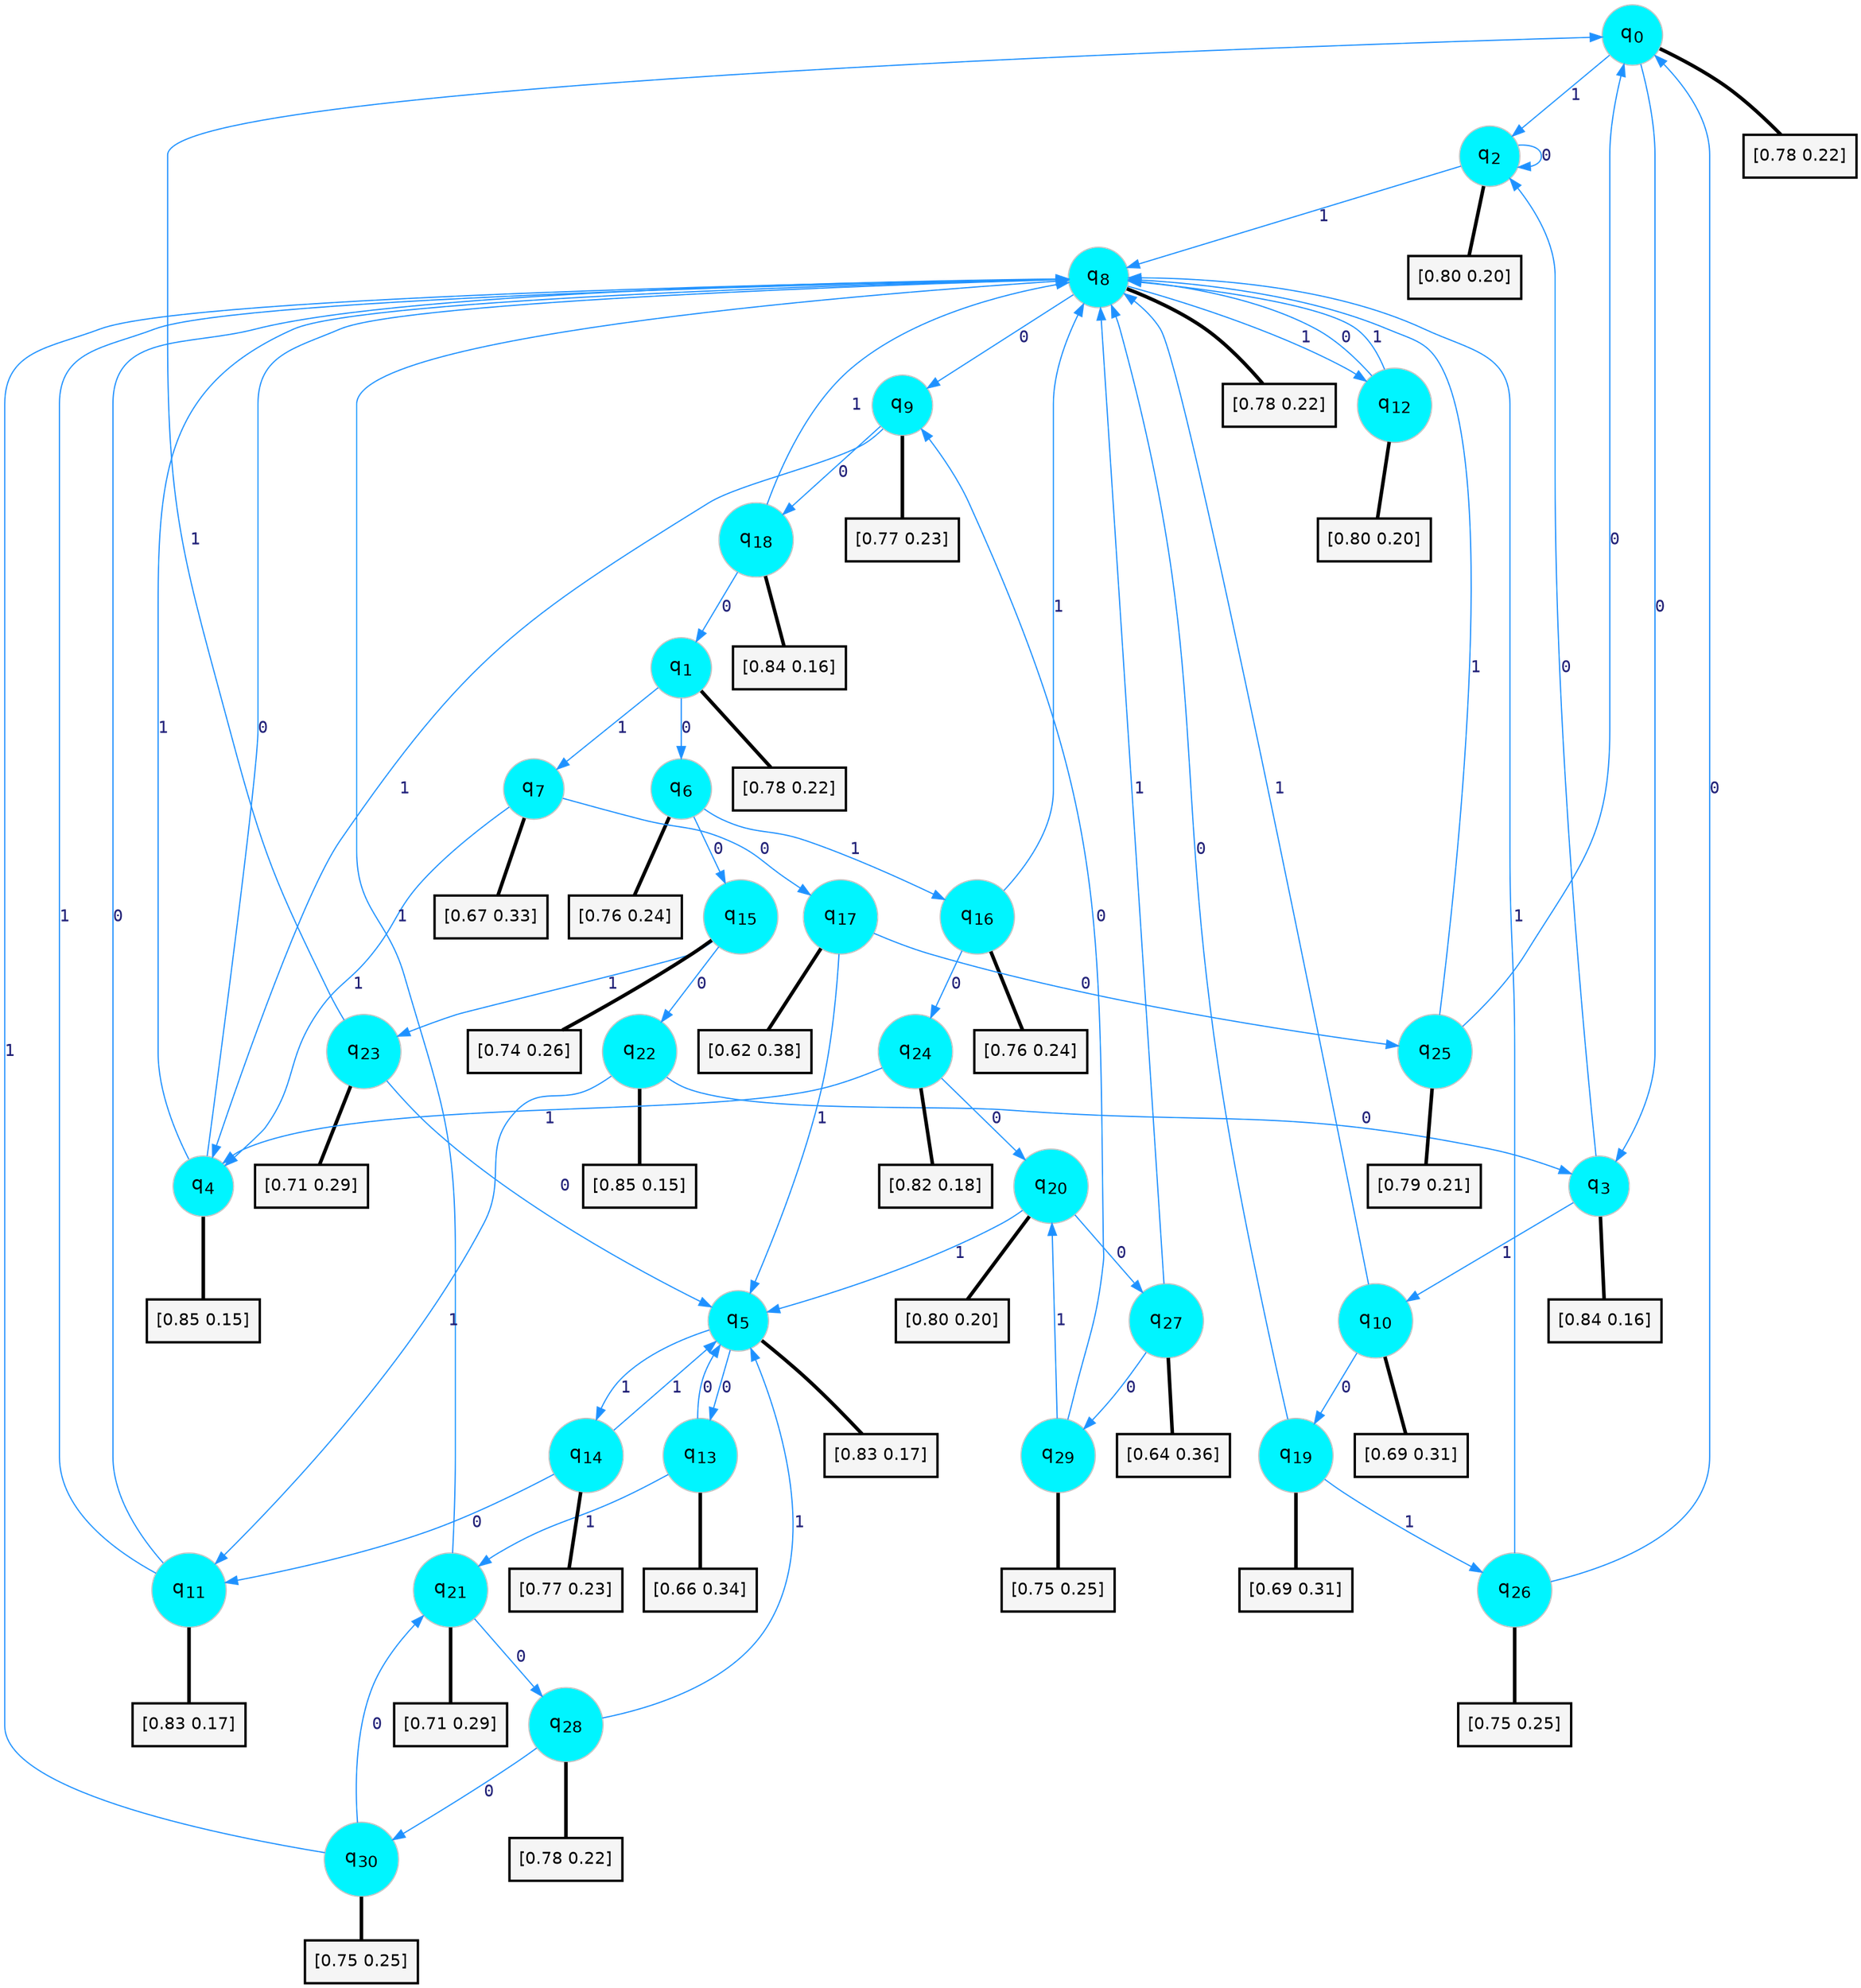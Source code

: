 digraph G {
graph [
bgcolor=transparent, dpi=300, rankdir=TD, size="40,25"];
node [
color=gray, fillcolor=turquoise1, fontcolor=black, fontname=Helvetica, fontsize=16, fontweight=bold, shape=circle, style=filled];
edge [
arrowsize=1, color=dodgerblue1, fontcolor=midnightblue, fontname=courier, fontweight=bold, penwidth=1, style=solid, weight=20];
0[label=<q<SUB>0</SUB>>];
1[label=<q<SUB>1</SUB>>];
2[label=<q<SUB>2</SUB>>];
3[label=<q<SUB>3</SUB>>];
4[label=<q<SUB>4</SUB>>];
5[label=<q<SUB>5</SUB>>];
6[label=<q<SUB>6</SUB>>];
7[label=<q<SUB>7</SUB>>];
8[label=<q<SUB>8</SUB>>];
9[label=<q<SUB>9</SUB>>];
10[label=<q<SUB>10</SUB>>];
11[label=<q<SUB>11</SUB>>];
12[label=<q<SUB>12</SUB>>];
13[label=<q<SUB>13</SUB>>];
14[label=<q<SUB>14</SUB>>];
15[label=<q<SUB>15</SUB>>];
16[label=<q<SUB>16</SUB>>];
17[label=<q<SUB>17</SUB>>];
18[label=<q<SUB>18</SUB>>];
19[label=<q<SUB>19</SUB>>];
20[label=<q<SUB>20</SUB>>];
21[label=<q<SUB>21</SUB>>];
22[label=<q<SUB>22</SUB>>];
23[label=<q<SUB>23</SUB>>];
24[label=<q<SUB>24</SUB>>];
25[label=<q<SUB>25</SUB>>];
26[label=<q<SUB>26</SUB>>];
27[label=<q<SUB>27</SUB>>];
28[label=<q<SUB>28</SUB>>];
29[label=<q<SUB>29</SUB>>];
30[label=<q<SUB>30</SUB>>];
31[label="[0.78 0.22]", shape=box,fontcolor=black, fontname=Helvetica, fontsize=14, penwidth=2, fillcolor=whitesmoke,color=black];
32[label="[0.78 0.22]", shape=box,fontcolor=black, fontname=Helvetica, fontsize=14, penwidth=2, fillcolor=whitesmoke,color=black];
33[label="[0.80 0.20]", shape=box,fontcolor=black, fontname=Helvetica, fontsize=14, penwidth=2, fillcolor=whitesmoke,color=black];
34[label="[0.84 0.16]", shape=box,fontcolor=black, fontname=Helvetica, fontsize=14, penwidth=2, fillcolor=whitesmoke,color=black];
35[label="[0.85 0.15]", shape=box,fontcolor=black, fontname=Helvetica, fontsize=14, penwidth=2, fillcolor=whitesmoke,color=black];
36[label="[0.83 0.17]", shape=box,fontcolor=black, fontname=Helvetica, fontsize=14, penwidth=2, fillcolor=whitesmoke,color=black];
37[label="[0.76 0.24]", shape=box,fontcolor=black, fontname=Helvetica, fontsize=14, penwidth=2, fillcolor=whitesmoke,color=black];
38[label="[0.67 0.33]", shape=box,fontcolor=black, fontname=Helvetica, fontsize=14, penwidth=2, fillcolor=whitesmoke,color=black];
39[label="[0.78 0.22]", shape=box,fontcolor=black, fontname=Helvetica, fontsize=14, penwidth=2, fillcolor=whitesmoke,color=black];
40[label="[0.77 0.23]", shape=box,fontcolor=black, fontname=Helvetica, fontsize=14, penwidth=2, fillcolor=whitesmoke,color=black];
41[label="[0.69 0.31]", shape=box,fontcolor=black, fontname=Helvetica, fontsize=14, penwidth=2, fillcolor=whitesmoke,color=black];
42[label="[0.83 0.17]", shape=box,fontcolor=black, fontname=Helvetica, fontsize=14, penwidth=2, fillcolor=whitesmoke,color=black];
43[label="[0.80 0.20]", shape=box,fontcolor=black, fontname=Helvetica, fontsize=14, penwidth=2, fillcolor=whitesmoke,color=black];
44[label="[0.66 0.34]", shape=box,fontcolor=black, fontname=Helvetica, fontsize=14, penwidth=2, fillcolor=whitesmoke,color=black];
45[label="[0.77 0.23]", shape=box,fontcolor=black, fontname=Helvetica, fontsize=14, penwidth=2, fillcolor=whitesmoke,color=black];
46[label="[0.74 0.26]", shape=box,fontcolor=black, fontname=Helvetica, fontsize=14, penwidth=2, fillcolor=whitesmoke,color=black];
47[label="[0.76 0.24]", shape=box,fontcolor=black, fontname=Helvetica, fontsize=14, penwidth=2, fillcolor=whitesmoke,color=black];
48[label="[0.62 0.38]", shape=box,fontcolor=black, fontname=Helvetica, fontsize=14, penwidth=2, fillcolor=whitesmoke,color=black];
49[label="[0.84 0.16]", shape=box,fontcolor=black, fontname=Helvetica, fontsize=14, penwidth=2, fillcolor=whitesmoke,color=black];
50[label="[0.69 0.31]", shape=box,fontcolor=black, fontname=Helvetica, fontsize=14, penwidth=2, fillcolor=whitesmoke,color=black];
51[label="[0.80 0.20]", shape=box,fontcolor=black, fontname=Helvetica, fontsize=14, penwidth=2, fillcolor=whitesmoke,color=black];
52[label="[0.71 0.29]", shape=box,fontcolor=black, fontname=Helvetica, fontsize=14, penwidth=2, fillcolor=whitesmoke,color=black];
53[label="[0.85 0.15]", shape=box,fontcolor=black, fontname=Helvetica, fontsize=14, penwidth=2, fillcolor=whitesmoke,color=black];
54[label="[0.71 0.29]", shape=box,fontcolor=black, fontname=Helvetica, fontsize=14, penwidth=2, fillcolor=whitesmoke,color=black];
55[label="[0.82 0.18]", shape=box,fontcolor=black, fontname=Helvetica, fontsize=14, penwidth=2, fillcolor=whitesmoke,color=black];
56[label="[0.79 0.21]", shape=box,fontcolor=black, fontname=Helvetica, fontsize=14, penwidth=2, fillcolor=whitesmoke,color=black];
57[label="[0.75 0.25]", shape=box,fontcolor=black, fontname=Helvetica, fontsize=14, penwidth=2, fillcolor=whitesmoke,color=black];
58[label="[0.64 0.36]", shape=box,fontcolor=black, fontname=Helvetica, fontsize=14, penwidth=2, fillcolor=whitesmoke,color=black];
59[label="[0.78 0.22]", shape=box,fontcolor=black, fontname=Helvetica, fontsize=14, penwidth=2, fillcolor=whitesmoke,color=black];
60[label="[0.75 0.25]", shape=box,fontcolor=black, fontname=Helvetica, fontsize=14, penwidth=2, fillcolor=whitesmoke,color=black];
61[label="[0.75 0.25]", shape=box,fontcolor=black, fontname=Helvetica, fontsize=14, penwidth=2, fillcolor=whitesmoke,color=black];
0->3 [label=0];
0->2 [label=1];
0->31 [arrowhead=none, penwidth=3,color=black];
1->6 [label=0];
1->7 [label=1];
1->32 [arrowhead=none, penwidth=3,color=black];
2->2 [label=0];
2->8 [label=1];
2->33 [arrowhead=none, penwidth=3,color=black];
3->2 [label=0];
3->10 [label=1];
3->34 [arrowhead=none, penwidth=3,color=black];
4->8 [label=0];
4->8 [label=1];
4->35 [arrowhead=none, penwidth=3,color=black];
5->13 [label=0];
5->14 [label=1];
5->36 [arrowhead=none, penwidth=3,color=black];
6->15 [label=0];
6->16 [label=1];
6->37 [arrowhead=none, penwidth=3,color=black];
7->17 [label=0];
7->4 [label=1];
7->38 [arrowhead=none, penwidth=3,color=black];
8->9 [label=0];
8->12 [label=1];
8->39 [arrowhead=none, penwidth=3,color=black];
9->18 [label=0];
9->4 [label=1];
9->40 [arrowhead=none, penwidth=3,color=black];
10->19 [label=0];
10->8 [label=1];
10->41 [arrowhead=none, penwidth=3,color=black];
11->8 [label=0];
11->8 [label=1];
11->42 [arrowhead=none, penwidth=3,color=black];
12->8 [label=0];
12->8 [label=1];
12->43 [arrowhead=none, penwidth=3,color=black];
13->5 [label=0];
13->21 [label=1];
13->44 [arrowhead=none, penwidth=3,color=black];
14->11 [label=0];
14->5 [label=1];
14->45 [arrowhead=none, penwidth=3,color=black];
15->22 [label=0];
15->23 [label=1];
15->46 [arrowhead=none, penwidth=3,color=black];
16->24 [label=0];
16->8 [label=1];
16->47 [arrowhead=none, penwidth=3,color=black];
17->25 [label=0];
17->5 [label=1];
17->48 [arrowhead=none, penwidth=3,color=black];
18->1 [label=0];
18->8 [label=1];
18->49 [arrowhead=none, penwidth=3,color=black];
19->8 [label=0];
19->26 [label=1];
19->50 [arrowhead=none, penwidth=3,color=black];
20->27 [label=0];
20->5 [label=1];
20->51 [arrowhead=none, penwidth=3,color=black];
21->28 [label=0];
21->8 [label=1];
21->52 [arrowhead=none, penwidth=3,color=black];
22->3 [label=0];
22->11 [label=1];
22->53 [arrowhead=none, penwidth=3,color=black];
23->5 [label=0];
23->0 [label=1];
23->54 [arrowhead=none, penwidth=3,color=black];
24->20 [label=0];
24->4 [label=1];
24->55 [arrowhead=none, penwidth=3,color=black];
25->0 [label=0];
25->8 [label=1];
25->56 [arrowhead=none, penwidth=3,color=black];
26->0 [label=0];
26->8 [label=1];
26->57 [arrowhead=none, penwidth=3,color=black];
27->29 [label=0];
27->8 [label=1];
27->58 [arrowhead=none, penwidth=3,color=black];
28->30 [label=0];
28->5 [label=1];
28->59 [arrowhead=none, penwidth=3,color=black];
29->9 [label=0];
29->20 [label=1];
29->60 [arrowhead=none, penwidth=3,color=black];
30->21 [label=0];
30->8 [label=1];
30->61 [arrowhead=none, penwidth=3,color=black];
}
